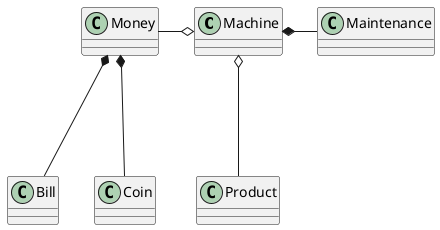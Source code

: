 @startuml modelo-de-dominio
class Machine
class Bill
class Coin
class Product
class Money
class Maintenance

Machine *--r Maintenance
Machine o--l Money
Machine o--- Product

Money *--- Bill
Money *--- Coin

@enduml
